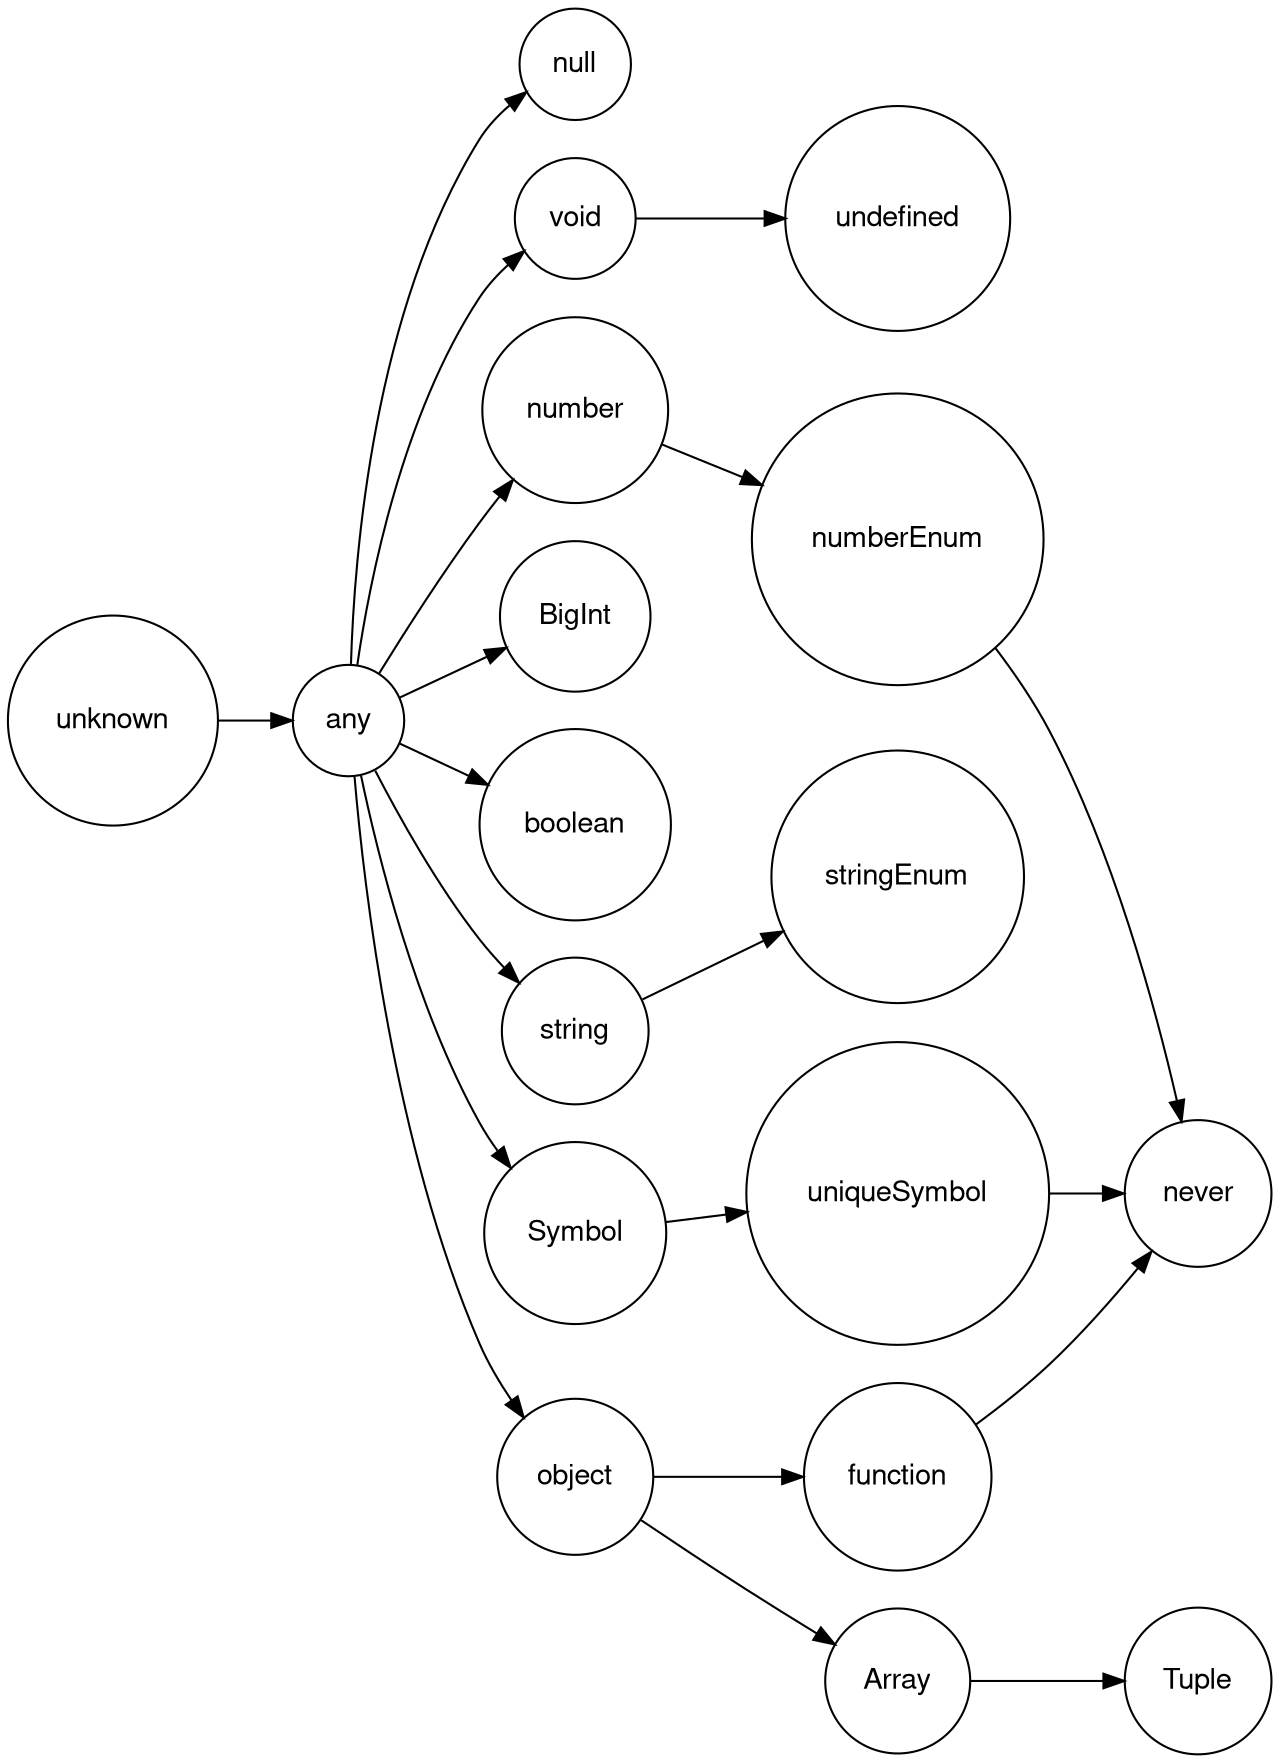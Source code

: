 digraph {
  fontname="Helvetica,Arial,snas-serif"
  node [fontname="Helvetica,Arial,snas-serif"]
  edge [fontname="Helvetica,Arial,snas-serif"]

  graph [center=1 rankdir=LR]

  node [height=0.25 width=0.25 shape="circle" label=""]
  node [shape="circle"]

  n1 [label="unknown"]
  n2 [label="any"]
  n3 [label="null"]
  n4 [label="void"]
  n5 [label="undefined"]
  n6 [label="number"]
  n7 [label="BigInt"]
  n8 [label="boolean"]
  n9 [label="string"]
  n10 [label="Symbol"]
  n11 [label="object"]
  n12 [label="numberEnum"]
  n13 [label="stringEnum"]
  n14 [label="uniqueSymbol"]
  n15 [label="Array"]
  n16 [label="Tuple"]
  n17 [label="function"]
  n18 [label="never"]

  // init node
  n1 -> n2

  // any
  n2 -> n3
  n2 -> n4
  // n2 -> n5
  n2 -> n6
  n2 -> n7
  n2 -> n8
  n2 -> n9
  n2 -> n10
  n2 -> n11
  // n2 -> n12
  // n2 -> n13
  // n2 -> n14
  // n2 -> n15
  // n2 -> n16
  // n2 -> n17
  // n2 -> n18

  // void
  n4 -> n5

  // number
  n6 -> n12

  // string
  n9 -> n13

  // symbol
  n10 -> n14
  
  // object
  n11 -> n15
  n11 -> n17
  n15 -> n16

  // end node
  n12 -> n18
  n14 -> n18
  n17 -> n18
}
